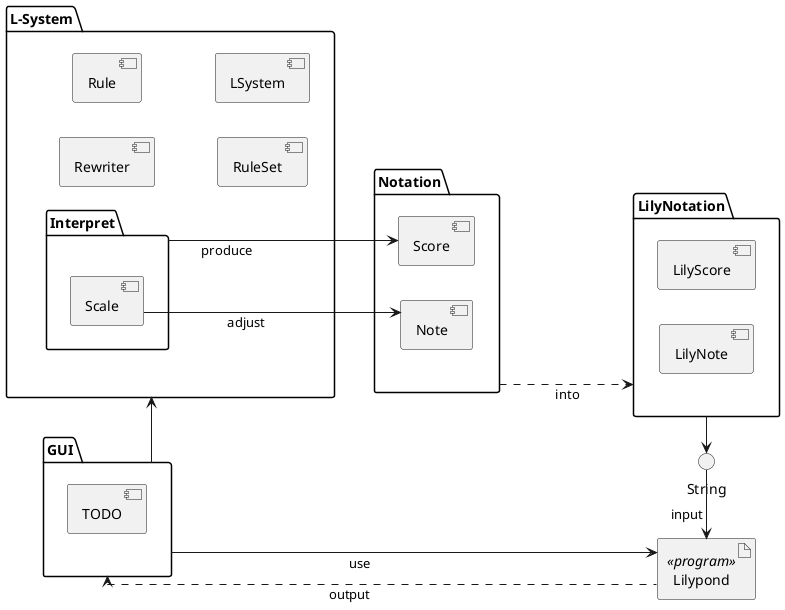 @startuml
' !include theme.puml
hide circle
left to right direction
skinparam lineType ortho

folder L-System as ls {
    component Rewriter
    component Rule
    component RuleSet
    component LSystem

    folder Interpret {
        component Scale
    }
}

folder Notation {
    component Score
    component Note
}

folder LilyNotation {
    component LilyScore
    component LilyNote
}

folder GUI {
    component TODO
}

artifact Lilypond << program >> as prg

Notation ....> LilyNotation : "into "
Interpret --> Score : "  produce"
Scale ---> Note : "adjust  "
LilyNotation -> String

' String-up-> prg : " input "
prg <-left-- String : " input "
prg <-up- GUI : " use "
prg .up.> GUI : " output "
GUI -right-> ls

@enduml
